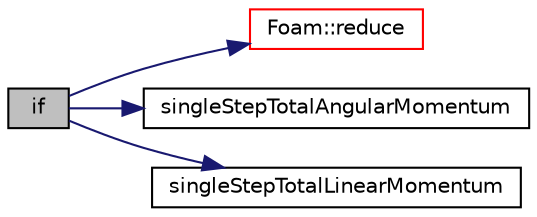 digraph "if"
{
  bgcolor="transparent";
  edge [fontname="Helvetica",fontsize="10",labelfontname="Helvetica",labelfontsize="10"];
  node [fontname="Helvetica",fontsize="10",shape=record];
  rankdir="LR";
  Node1 [label="if",height=0.2,width=0.4,color="black", fillcolor="grey75", style="filled", fontcolor="black"];
  Node1 -> Node2 [color="midnightblue",fontsize="10",style="solid",fontname="Helvetica"];
  Node2 [label="Foam::reduce",height=0.2,width=0.4,color="red",URL="$a10725.html#a7ffd6af4acc2eb9ba72ee296b5ecda23"];
  Node1 -> Node3 [color="midnightblue",fontsize="10",style="solid",fontname="Helvetica"];
  Node3 [label="singleStepTotalAngularMomentum",height=0.2,width=0.4,color="black",URL="$a06885.html#a3cf75bb58c4d4d0edd17373630cf81cd"];
  Node1 -> Node4 [color="midnightblue",fontsize="10",style="solid",fontname="Helvetica"];
  Node4 [label="singleStepTotalLinearMomentum",height=0.2,width=0.4,color="black",URL="$a06885.html#a1b79df75ab9e55cb25541d4cc4dc8217"];
}
